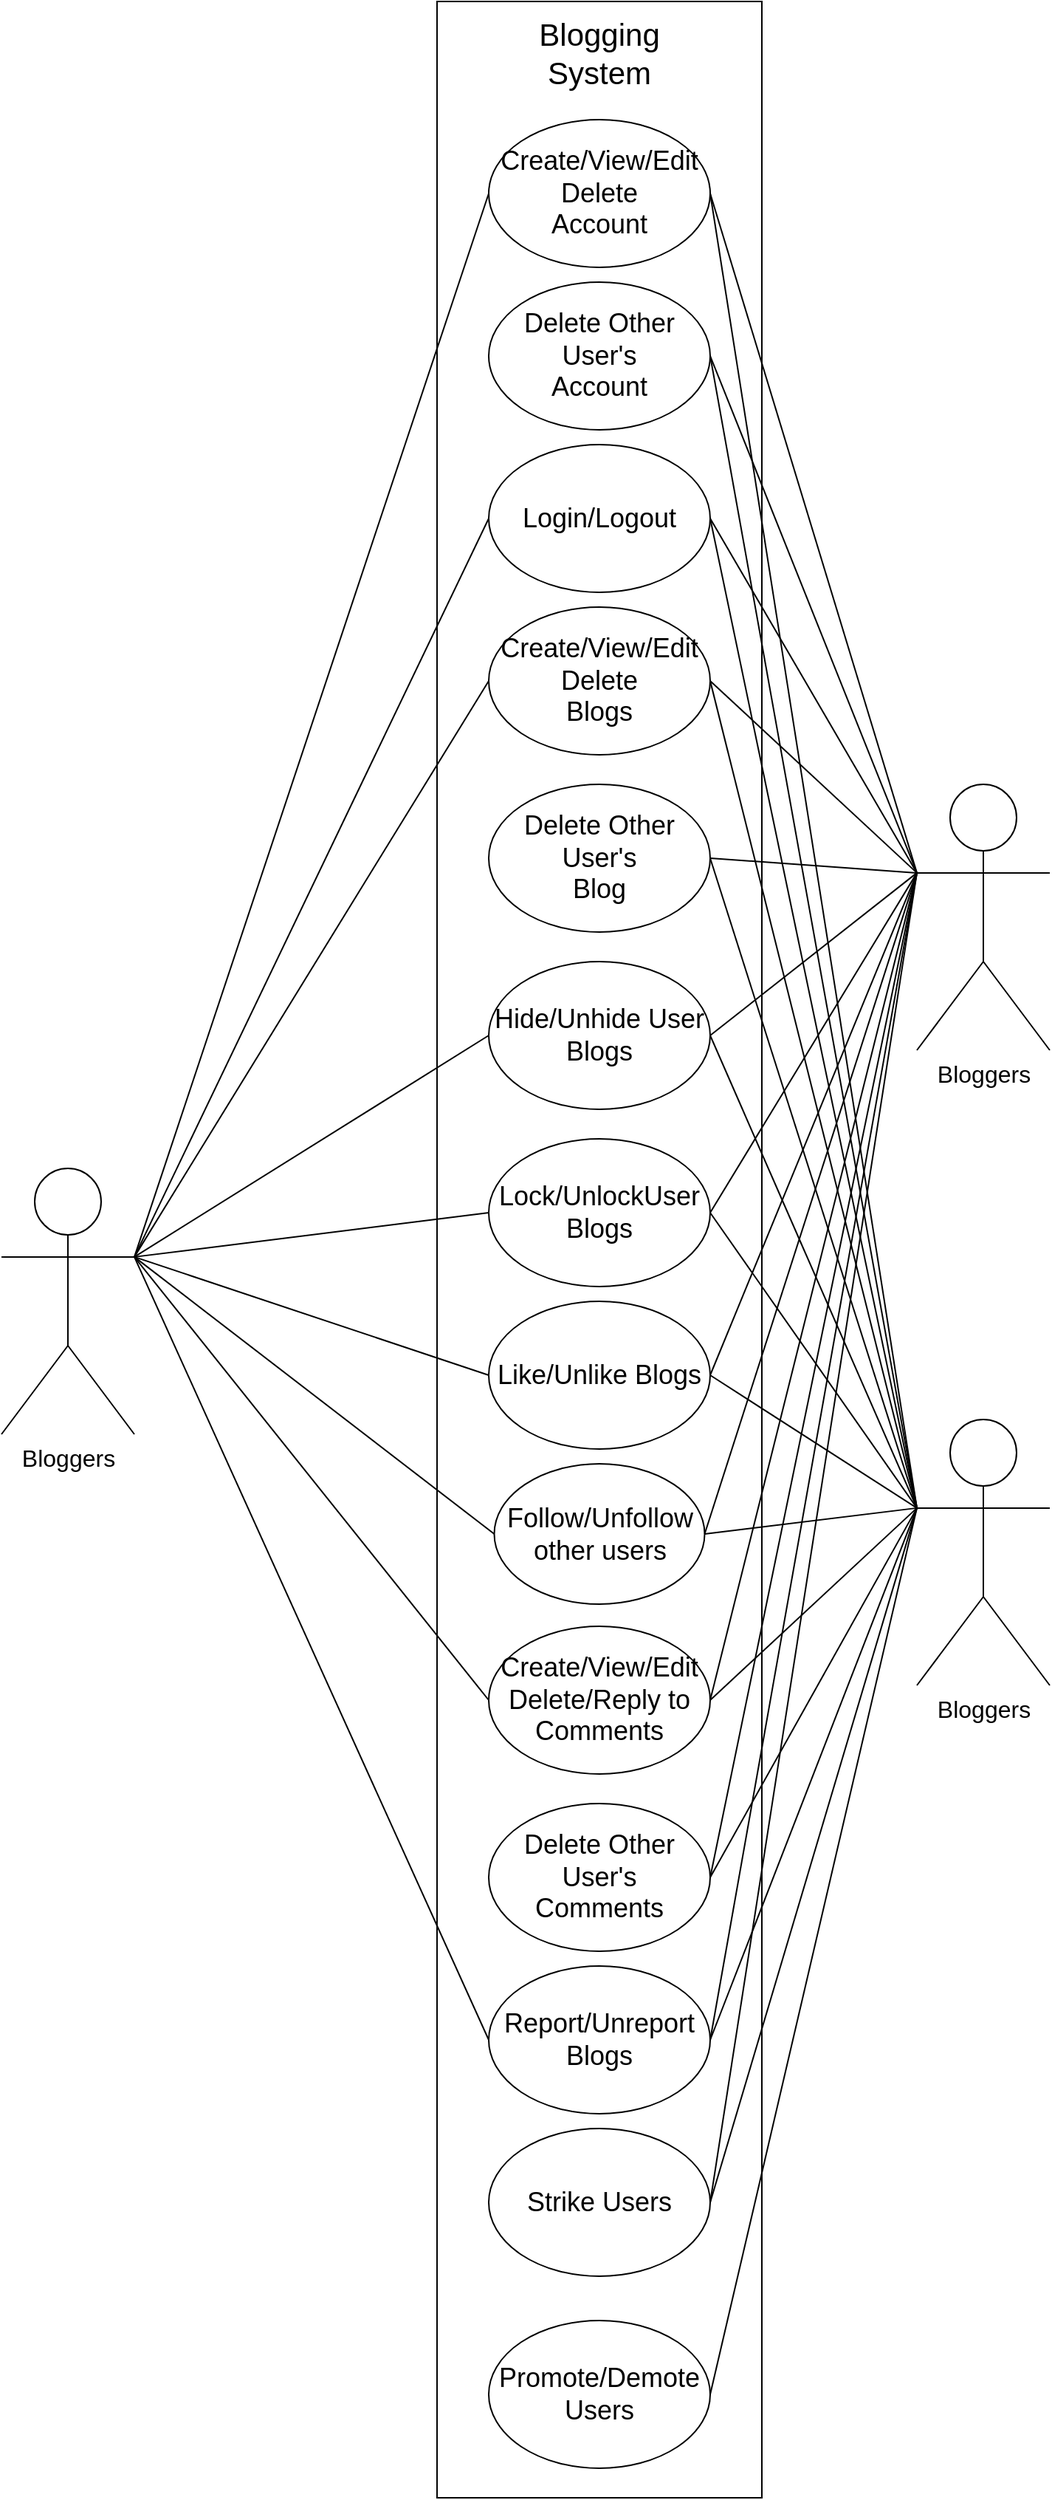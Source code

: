 <mxfile version="21.6.8" type="device">
  <diagram name="Page-1" id="PXXWk53pj_VzqcTciL4K">
    <mxGraphModel dx="1930" dy="1795" grid="1" gridSize="10" guides="1" tooltips="1" connect="1" arrows="1" fold="1" page="1" pageScale="1" pageWidth="850" pageHeight="1100" math="0" shadow="0">
      <root>
        <mxCell id="0" />
        <mxCell id="1" parent="0" />
        <mxCell id="YfRdmHhutZ6H8zP49Ec_-1" value="" style="rounded=0;whiteSpace=wrap;html=1;movable=1;resizable=1;rotatable=1;deletable=1;editable=1;locked=0;connectable=1;" parent="1" vertex="1">
          <mxGeometry x="-485" y="-1040" width="220" height="1690" as="geometry" />
        </mxCell>
        <mxCell id="YfRdmHhutZ6H8zP49Ec_-11" value="Bloggers" style="shape=umlActor;verticalLabelPosition=bottom;verticalAlign=top;html=1;outlineConnect=0;fontSize=16;" parent="1" vertex="1">
          <mxGeometry x="-780" y="-250" width="90" height="180" as="geometry" />
        </mxCell>
        <mxCell id="toZdKbl6UAY-xhzpBMlc-20" value="&lt;font style=&quot;font-size: 21px;&quot;&gt;Blogging System&lt;/font&gt;" style="text;html=1;strokeColor=none;fillColor=none;align=center;verticalAlign=middle;whiteSpace=wrap;rounded=0;strokeWidth=10;" parent="1" vertex="1">
          <mxGeometry x="-405" y="-1020" width="60" height="30" as="geometry" />
        </mxCell>
        <mxCell id="YfRdmHhutZ6H8zP49Ec_-4" value="Follow/Unfollow other users" style="ellipse;whiteSpace=wrap;html=1;fontSize=18;" parent="1" vertex="1">
          <mxGeometry x="-446.25" y="-50" width="142.5" height="95" as="geometry" />
        </mxCell>
        <mxCell id="YfRdmHhutZ6H8zP49Ec_-3" value="Login/Logout" style="ellipse;whiteSpace=wrap;html=1;fontSize=18;" parent="1" vertex="1">
          <mxGeometry x="-450" y="-740" width="150" height="100" as="geometry" />
        </mxCell>
        <mxCell id="YfRdmHhutZ6H8zP49Ec_-6" value="Like/Unlike Blogs" style="ellipse;whiteSpace=wrap;html=1;fontSize=18;" parent="1" vertex="1">
          <mxGeometry x="-450" y="-160" width="150" height="100" as="geometry" />
        </mxCell>
        <mxCell id="toZdKbl6UAY-xhzpBMlc-13" value="Hide/Unhide User Blogs" style="ellipse;whiteSpace=wrap;html=1;fontSize=18;" parent="1" vertex="1">
          <mxGeometry x="-449.995" y="-390" width="149.99" height="100" as="geometry" />
        </mxCell>
        <mxCell id="xuKyHUnO-eBhHFJ57BG4-125" style="edgeStyle=orthogonalEdgeStyle;rounded=0;orthogonalLoop=1;jettySize=auto;html=1;exitX=0.5;exitY=1;exitDx=0;exitDy=0;" parent="1" edge="1">
          <mxGeometry relative="1" as="geometry">
            <mxPoint x="-278.78" y="-700.0" as="sourcePoint" />
            <mxPoint x="-278.78" y="-700.0" as="targetPoint" />
          </mxGeometry>
        </mxCell>
        <mxCell id="ajALaZwcTu_M5yNKN79C-1" value="Create/View/Edit&lt;br style=&quot;font-size: 18px;&quot;&gt;Delete&lt;br style=&quot;font-size: 18px;&quot;&gt;Account" style="ellipse;whiteSpace=wrap;html=1;fontSize=18;" vertex="1" parent="1">
          <mxGeometry x="-450" y="-960" width="150" height="100" as="geometry" />
        </mxCell>
        <mxCell id="ajALaZwcTu_M5yNKN79C-4" value="Create/View/Edit&lt;br style=&quot;font-size: 18px;&quot;&gt;Delete&lt;br style=&quot;font-size: 18px;&quot;&gt;Blogs" style="ellipse;whiteSpace=wrap;html=1;fontSize=18;" vertex="1" parent="1">
          <mxGeometry x="-450" y="-630" width="150" height="100" as="geometry" />
        </mxCell>
        <mxCell id="ajALaZwcTu_M5yNKN79C-5" value="Lock/UnlockUser Blogs" style="ellipse;whiteSpace=wrap;html=1;fontSize=18;" vertex="1" parent="1">
          <mxGeometry x="-449.995" y="-270" width="149.99" height="100" as="geometry" />
        </mxCell>
        <mxCell id="ajALaZwcTu_M5yNKN79C-6" value="Create/View/Edit&lt;br style=&quot;font-size: 18px;&quot;&gt;Delete/Reply to&lt;br style=&quot;font-size: 18px;&quot;&gt;Comments" style="ellipse;whiteSpace=wrap;html=1;fontSize=18;" vertex="1" parent="1">
          <mxGeometry x="-450" y="60" width="150" height="100" as="geometry" />
        </mxCell>
        <mxCell id="ajALaZwcTu_M5yNKN79C-7" value="Report/Unreport&lt;br style=&quot;font-size: 18px;&quot;&gt;Blogs" style="ellipse;whiteSpace=wrap;html=1;fontSize=18;" vertex="1" parent="1">
          <mxGeometry x="-450" y="290" width="150" height="100" as="geometry" />
        </mxCell>
        <mxCell id="ajALaZwcTu_M5yNKN79C-8" value="Promote/Demote Users" style="ellipse;whiteSpace=wrap;html=1;fontSize=18;" vertex="1" parent="1">
          <mxGeometry x="-450" y="530" width="150" height="100" as="geometry" />
        </mxCell>
        <mxCell id="ajALaZwcTu_M5yNKN79C-9" value="Delete Other User&#39;s&lt;br style=&quot;border-color: var(--border-color); font-size: 18px;&quot;&gt;Account" style="ellipse;whiteSpace=wrap;html=1;fontSize=18;" vertex="1" parent="1">
          <mxGeometry x="-450" y="-850" width="150" height="100" as="geometry" />
        </mxCell>
        <mxCell id="ajALaZwcTu_M5yNKN79C-10" value="Delete Other User&#39;s&lt;br style=&quot;border-color: var(--border-color); font-size: 18px;&quot;&gt;Blog" style="ellipse;whiteSpace=wrap;html=1;fontSize=18;" vertex="1" parent="1">
          <mxGeometry x="-450" y="-510" width="150" height="100" as="geometry" />
        </mxCell>
        <mxCell id="ajALaZwcTu_M5yNKN79C-11" value="Delete Other User&#39;s&lt;br style=&quot;border-color: var(--border-color); font-size: 18px;&quot;&gt;Comments" style="ellipse;whiteSpace=wrap;html=1;fontSize=18;" vertex="1" parent="1">
          <mxGeometry x="-450" y="180" width="150" height="100" as="geometry" />
        </mxCell>
        <mxCell id="ajALaZwcTu_M5yNKN79C-12" value="Strike Users" style="ellipse;whiteSpace=wrap;html=1;fontSize=18;" vertex="1" parent="1">
          <mxGeometry x="-450" y="400" width="150" height="100" as="geometry" />
        </mxCell>
        <mxCell id="ajALaZwcTu_M5yNKN79C-16" value="" style="endArrow=none;html=1;rounded=0;entryX=0;entryY=0.5;entryDx=0;entryDy=0;exitX=1;exitY=0.333;exitDx=0;exitDy=0;exitPerimeter=0;" edge="1" parent="1" source="YfRdmHhutZ6H8zP49Ec_-11" target="ajALaZwcTu_M5yNKN79C-1">
          <mxGeometry width="50" height="50" relative="1" as="geometry">
            <mxPoint x="-650" y="-240" as="sourcePoint" />
            <mxPoint x="-600" y="-290" as="targetPoint" />
          </mxGeometry>
        </mxCell>
        <mxCell id="ajALaZwcTu_M5yNKN79C-17" value="" style="endArrow=none;html=1;rounded=0;entryX=0;entryY=0.5;entryDx=0;entryDy=0;exitX=1;exitY=0.333;exitDx=0;exitDy=0;exitPerimeter=0;" edge="1" parent="1" source="YfRdmHhutZ6H8zP49Ec_-11" target="YfRdmHhutZ6H8zP49Ec_-3">
          <mxGeometry width="50" height="50" relative="1" as="geometry">
            <mxPoint x="-640" y="-230" as="sourcePoint" />
            <mxPoint x="-475" y="-900" as="targetPoint" />
          </mxGeometry>
        </mxCell>
        <mxCell id="ajALaZwcTu_M5yNKN79C-18" value="" style="endArrow=none;html=1;rounded=0;entryX=0;entryY=0.5;entryDx=0;entryDy=0;exitX=1;exitY=0.333;exitDx=0;exitDy=0;exitPerimeter=0;" edge="1" parent="1" source="YfRdmHhutZ6H8zP49Ec_-11" target="ajALaZwcTu_M5yNKN79C-4">
          <mxGeometry width="50" height="50" relative="1" as="geometry">
            <mxPoint x="-630" y="-220" as="sourcePoint" />
            <mxPoint x="-475" y="-680" as="targetPoint" />
          </mxGeometry>
        </mxCell>
        <mxCell id="ajALaZwcTu_M5yNKN79C-19" value="" style="endArrow=none;html=1;rounded=0;entryX=0;entryY=0.5;entryDx=0;entryDy=0;exitX=1;exitY=0.333;exitDx=0;exitDy=0;exitPerimeter=0;" edge="1" parent="1" source="YfRdmHhutZ6H8zP49Ec_-11" target="toZdKbl6UAY-xhzpBMlc-13">
          <mxGeometry width="50" height="50" relative="1" as="geometry">
            <mxPoint x="-620" y="-210" as="sourcePoint" />
            <mxPoint x="-475" y="-570" as="targetPoint" />
          </mxGeometry>
        </mxCell>
        <mxCell id="ajALaZwcTu_M5yNKN79C-20" value="" style="endArrow=none;html=1;rounded=0;entryX=0;entryY=0.5;entryDx=0;entryDy=0;exitX=1;exitY=0.333;exitDx=0;exitDy=0;exitPerimeter=0;" edge="1" parent="1" source="YfRdmHhutZ6H8zP49Ec_-11" target="ajALaZwcTu_M5yNKN79C-5">
          <mxGeometry width="50" height="50" relative="1" as="geometry">
            <mxPoint x="-610" y="-200" as="sourcePoint" />
            <mxPoint x="-475" y="-330" as="targetPoint" />
          </mxGeometry>
        </mxCell>
        <mxCell id="ajALaZwcTu_M5yNKN79C-21" value="" style="endArrow=none;html=1;rounded=0;entryX=0;entryY=0.5;entryDx=0;entryDy=0;exitX=1;exitY=0.333;exitDx=0;exitDy=0;exitPerimeter=0;" edge="1" parent="1" source="YfRdmHhutZ6H8zP49Ec_-11" target="YfRdmHhutZ6H8zP49Ec_-6">
          <mxGeometry width="50" height="50" relative="1" as="geometry">
            <mxPoint x="-600" y="-190" as="sourcePoint" />
            <mxPoint x="-475" y="-210" as="targetPoint" />
          </mxGeometry>
        </mxCell>
        <mxCell id="ajALaZwcTu_M5yNKN79C-22" value="" style="endArrow=none;html=1;rounded=0;entryX=0;entryY=0.5;entryDx=0;entryDy=0;exitX=1;exitY=0.333;exitDx=0;exitDy=0;exitPerimeter=0;" edge="1" parent="1" source="YfRdmHhutZ6H8zP49Ec_-11" target="YfRdmHhutZ6H8zP49Ec_-4">
          <mxGeometry width="50" height="50" relative="1" as="geometry">
            <mxPoint x="-610" y="-160" as="sourcePoint" />
            <mxPoint x="-475" y="-100" as="targetPoint" />
          </mxGeometry>
        </mxCell>
        <mxCell id="ajALaZwcTu_M5yNKN79C-23" value="" style="endArrow=none;html=1;rounded=0;entryX=0;entryY=0.5;entryDx=0;entryDy=0;exitX=1;exitY=0.333;exitDx=0;exitDy=0;exitPerimeter=0;" edge="1" parent="1" source="YfRdmHhutZ6H8zP49Ec_-11" target="ajALaZwcTu_M5yNKN79C-6">
          <mxGeometry width="50" height="50" relative="1" as="geometry">
            <mxPoint x="-635" y="-120" as="sourcePoint" />
            <mxPoint x="-506" y="38" as="targetPoint" />
          </mxGeometry>
        </mxCell>
        <mxCell id="ajALaZwcTu_M5yNKN79C-24" value="" style="endArrow=none;html=1;rounded=0;entryX=0;entryY=0.5;entryDx=0;entryDy=0;exitX=1;exitY=0.333;exitDx=0;exitDy=0;exitPerimeter=0;" edge="1" parent="1" source="YfRdmHhutZ6H8zP49Ec_-11" target="ajALaZwcTu_M5yNKN79C-7">
          <mxGeometry width="50" height="50" relative="1" as="geometry">
            <mxPoint x="-640" y="-50" as="sourcePoint" />
            <mxPoint x="-490" y="180" as="targetPoint" />
          </mxGeometry>
        </mxCell>
        <mxCell id="ajALaZwcTu_M5yNKN79C-25" value="Bloggers" style="shape=umlActor;verticalLabelPosition=bottom;verticalAlign=top;html=1;outlineConnect=0;fontSize=16;flipH=1;" vertex="1" parent="1">
          <mxGeometry x="-160" y="-510" width="90" height="180" as="geometry" />
        </mxCell>
        <mxCell id="ajALaZwcTu_M5yNKN79C-26" value="" style="endArrow=none;html=1;rounded=0;entryX=1;entryY=0.5;entryDx=0;entryDy=0;exitX=1;exitY=0.333;exitDx=0;exitDy=0;exitPerimeter=0;" edge="1" parent="1" source="ajALaZwcTu_M5yNKN79C-25" target="ajALaZwcTu_M5yNKN79C-1">
          <mxGeometry width="50" height="50" relative="1" as="geometry">
            <mxPoint x="75" y="-640" as="sourcePoint" />
            <mxPoint x="-90" y="-1310" as="targetPoint" />
          </mxGeometry>
        </mxCell>
        <mxCell id="ajALaZwcTu_M5yNKN79C-27" value="" style="endArrow=none;html=1;rounded=0;entryX=1;entryY=0.5;entryDx=0;entryDy=0;exitX=1;exitY=0.333;exitDx=0;exitDy=0;exitPerimeter=0;" edge="1" parent="1" source="ajALaZwcTu_M5yNKN79C-25" target="ajALaZwcTu_M5yNKN79C-9">
          <mxGeometry width="50" height="50" relative="1" as="geometry">
            <mxPoint x="65" y="-630" as="sourcePoint" />
            <mxPoint x="-90" y="-1090" as="targetPoint" />
          </mxGeometry>
        </mxCell>
        <mxCell id="ajALaZwcTu_M5yNKN79C-28" value="" style="endArrow=none;html=1;rounded=0;entryX=1;entryY=0.5;entryDx=0;entryDy=0;exitX=1;exitY=0.333;exitDx=0;exitDy=0;exitPerimeter=0;" edge="1" parent="1" source="ajALaZwcTu_M5yNKN79C-25" target="YfRdmHhutZ6H8zP49Ec_-3">
          <mxGeometry width="50" height="50" relative="1" as="geometry">
            <mxPoint x="55" y="-620" as="sourcePoint" />
            <mxPoint x="-90" y="-980" as="targetPoint" />
          </mxGeometry>
        </mxCell>
        <mxCell id="ajALaZwcTu_M5yNKN79C-29" value="" style="endArrow=none;html=1;rounded=0;entryX=1;entryY=0.5;entryDx=0;entryDy=0;exitX=1;exitY=0.333;exitDx=0;exitDy=0;exitPerimeter=0;" edge="1" parent="1" source="ajALaZwcTu_M5yNKN79C-25" target="ajALaZwcTu_M5yNKN79C-4">
          <mxGeometry width="50" height="50" relative="1" as="geometry">
            <mxPoint x="45" y="-610" as="sourcePoint" />
            <mxPoint x="-90" y="-740" as="targetPoint" />
          </mxGeometry>
        </mxCell>
        <mxCell id="ajALaZwcTu_M5yNKN79C-30" value="" style="endArrow=none;html=1;rounded=0;entryX=1;entryY=0.5;entryDx=0;entryDy=0;exitX=1;exitY=0.333;exitDx=0;exitDy=0;exitPerimeter=0;" edge="1" parent="1" source="ajALaZwcTu_M5yNKN79C-25" target="YfRdmHhutZ6H8zP49Ec_-4">
          <mxGeometry width="50" height="50" relative="1" as="geometry">
            <mxPoint x="35" y="-600" as="sourcePoint" />
            <mxPoint x="-90" y="-620" as="targetPoint" />
          </mxGeometry>
        </mxCell>
        <mxCell id="ajALaZwcTu_M5yNKN79C-31" value="" style="endArrow=none;html=1;rounded=0;entryX=1;entryY=0.5;entryDx=0;entryDy=0;exitX=1;exitY=0.333;exitDx=0;exitDy=0;exitPerimeter=0;" edge="1" parent="1" source="ajALaZwcTu_M5yNKN79C-25" target="YfRdmHhutZ6H8zP49Ec_-6">
          <mxGeometry width="50" height="50" relative="1" as="geometry">
            <mxPoint x="25" y="-590" as="sourcePoint" />
            <mxPoint x="-90" y="-510" as="targetPoint" />
          </mxGeometry>
        </mxCell>
        <mxCell id="ajALaZwcTu_M5yNKN79C-32" value="" style="endArrow=none;html=1;rounded=0;entryX=1;entryY=0.5;entryDx=0;entryDy=0;exitX=1;exitY=0.333;exitDx=0;exitDy=0;exitPerimeter=0;" edge="1" parent="1" source="ajALaZwcTu_M5yNKN79C-25" target="ajALaZwcTu_M5yNKN79C-5">
          <mxGeometry width="50" height="50" relative="1" as="geometry">
            <mxPoint x="39" y="-560" as="sourcePoint" />
            <mxPoint x="-90" y="-402" as="targetPoint" />
          </mxGeometry>
        </mxCell>
        <mxCell id="ajALaZwcTu_M5yNKN79C-33" value="" style="endArrow=none;html=1;rounded=0;entryX=1;entryY=0.5;entryDx=0;entryDy=0;exitX=1;exitY=0.333;exitDx=0;exitDy=0;exitPerimeter=0;" edge="1" parent="1" source="ajALaZwcTu_M5yNKN79C-25" target="toZdKbl6UAY-xhzpBMlc-13">
          <mxGeometry width="50" height="50" relative="1" as="geometry">
            <mxPoint x="60" y="-520" as="sourcePoint" />
            <mxPoint x="-90" y="-290" as="targetPoint" />
          </mxGeometry>
        </mxCell>
        <mxCell id="ajALaZwcTu_M5yNKN79C-34" value="" style="endArrow=none;html=1;rounded=0;entryX=1;entryY=0.5;entryDx=0;entryDy=0;exitX=1;exitY=0.333;exitDx=0;exitDy=0;exitPerimeter=0;" edge="1" parent="1" source="ajALaZwcTu_M5yNKN79C-25" target="ajALaZwcTu_M5yNKN79C-10">
          <mxGeometry width="50" height="50" relative="1" as="geometry">
            <mxPoint x="65" y="-450" as="sourcePoint" />
            <mxPoint x="-90" y="-60" as="targetPoint" />
          </mxGeometry>
        </mxCell>
        <mxCell id="ajALaZwcTu_M5yNKN79C-35" value="" style="endArrow=none;html=1;rounded=0;exitX=1;exitY=0.5;exitDx=0;exitDy=0;entryX=1;entryY=0.333;entryDx=0;entryDy=0;entryPerimeter=0;" edge="1" parent="1" source="ajALaZwcTu_M5yNKN79C-6" target="ajALaZwcTu_M5yNKN79C-25">
          <mxGeometry width="50" height="50" relative="1" as="geometry">
            <mxPoint x="-160" y="10" as="sourcePoint" />
            <mxPoint x="-110" y="-40" as="targetPoint" />
          </mxGeometry>
        </mxCell>
        <mxCell id="ajALaZwcTu_M5yNKN79C-36" value="" style="endArrow=none;html=1;rounded=0;exitX=1;exitY=0.5;exitDx=0;exitDy=0;entryX=1;entryY=0.333;entryDx=0;entryDy=0;entryPerimeter=0;" edge="1" parent="1" source="ajALaZwcTu_M5yNKN79C-11" target="ajALaZwcTu_M5yNKN79C-25">
          <mxGeometry width="50" height="50" relative="1" as="geometry">
            <mxPoint x="-230" y="180" as="sourcePoint" />
            <mxPoint x="-180" y="130" as="targetPoint" />
          </mxGeometry>
        </mxCell>
        <mxCell id="ajALaZwcTu_M5yNKN79C-37" value="" style="endArrow=none;html=1;rounded=0;exitX=1;exitY=0.5;exitDx=0;exitDy=0;entryX=1;entryY=0.333;entryDx=0;entryDy=0;entryPerimeter=0;" edge="1" parent="1" source="ajALaZwcTu_M5yNKN79C-7" target="ajALaZwcTu_M5yNKN79C-25">
          <mxGeometry width="50" height="50" relative="1" as="geometry">
            <mxPoint x="-130" y="310" as="sourcePoint" />
            <mxPoint x="-80" y="260" as="targetPoint" />
          </mxGeometry>
        </mxCell>
        <mxCell id="ajALaZwcTu_M5yNKN79C-38" value="" style="endArrow=none;html=1;rounded=0;exitX=1;exitY=0.5;exitDx=0;exitDy=0;entryX=1;entryY=0.333;entryDx=0;entryDy=0;entryPerimeter=0;" edge="1" parent="1" source="ajALaZwcTu_M5yNKN79C-12" target="ajALaZwcTu_M5yNKN79C-25">
          <mxGeometry width="50" height="50" relative="1" as="geometry">
            <mxPoint x="-230" y="440" as="sourcePoint" />
            <mxPoint x="-180" y="390" as="targetPoint" />
          </mxGeometry>
        </mxCell>
        <mxCell id="ajALaZwcTu_M5yNKN79C-39" value="Bloggers" style="shape=umlActor;verticalLabelPosition=bottom;verticalAlign=top;html=1;outlineConnect=0;fontSize=16;flipH=1;" vertex="1" parent="1">
          <mxGeometry x="-160" y="-80" width="90" height="180" as="geometry" />
        </mxCell>
        <mxCell id="ajALaZwcTu_M5yNKN79C-40" value="" style="endArrow=none;html=1;rounded=0;entryX=1;entryY=0.5;entryDx=0;entryDy=0;exitX=1;exitY=0.333;exitDx=0;exitDy=0;exitPerimeter=0;" edge="1" parent="1" source="ajALaZwcTu_M5yNKN79C-39" target="ajALaZwcTu_M5yNKN79C-1">
          <mxGeometry width="50" height="50" relative="1" as="geometry">
            <mxPoint x="44" y="130" as="sourcePoint" />
            <mxPoint x="-366" y="-140" as="targetPoint" />
          </mxGeometry>
        </mxCell>
        <mxCell id="ajALaZwcTu_M5yNKN79C-41" value="" style="endArrow=none;html=1;rounded=0;entryX=1;entryY=0.5;entryDx=0;entryDy=0;exitX=1;exitY=0.333;exitDx=0;exitDy=0;exitPerimeter=0;" edge="1" parent="1" source="ajALaZwcTu_M5yNKN79C-39" target="YfRdmHhutZ6H8zP49Ec_-3">
          <mxGeometry width="50" height="50" relative="1" as="geometry">
            <mxPoint x="34" y="140" as="sourcePoint" />
            <mxPoint x="-366" y="-30" as="targetPoint" />
          </mxGeometry>
        </mxCell>
        <mxCell id="ajALaZwcTu_M5yNKN79C-42" value="" style="endArrow=none;html=1;rounded=0;entryX=1;entryY=0.5;entryDx=0;entryDy=0;exitX=1;exitY=0.333;exitDx=0;exitDy=0;exitPerimeter=0;" edge="1" parent="1" source="ajALaZwcTu_M5yNKN79C-39" target="ajALaZwcTu_M5yNKN79C-4">
          <mxGeometry width="50" height="50" relative="1" as="geometry">
            <mxPoint x="24" y="150" as="sourcePoint" />
            <mxPoint x="-366" y="80" as="targetPoint" />
          </mxGeometry>
        </mxCell>
        <mxCell id="ajALaZwcTu_M5yNKN79C-43" value="" style="endArrow=none;html=1;rounded=0;entryX=1;entryY=0.5;entryDx=0;entryDy=0;exitX=1;exitY=0.333;exitDx=0;exitDy=0;exitPerimeter=0;" edge="1" parent="1" source="ajALaZwcTu_M5yNKN79C-39" target="ajALaZwcTu_M5yNKN79C-10">
          <mxGeometry width="50" height="50" relative="1" as="geometry">
            <mxPoint x="14" y="160" as="sourcePoint" />
            <mxPoint x="-366" y="190" as="targetPoint" />
          </mxGeometry>
        </mxCell>
        <mxCell id="ajALaZwcTu_M5yNKN79C-44" value="" style="endArrow=none;html=1;rounded=0;entryX=1;entryY=0.5;entryDx=0;entryDy=0;exitX=1;exitY=0.333;exitDx=0;exitDy=0;exitPerimeter=0;" edge="1" parent="1" source="ajALaZwcTu_M5yNKN79C-39" target="ajALaZwcTu_M5yNKN79C-6">
          <mxGeometry width="50" height="50" relative="1" as="geometry">
            <mxPoint x="4" y="170" as="sourcePoint" />
            <mxPoint x="-370" y="768" as="targetPoint" />
          </mxGeometry>
        </mxCell>
        <mxCell id="ajALaZwcTu_M5yNKN79C-45" value="" style="endArrow=none;html=1;rounded=0;entryX=1;entryY=0.5;entryDx=0;entryDy=0;exitX=1;exitY=0.333;exitDx=0;exitDy=0;exitPerimeter=0;" edge="1" parent="1" source="ajALaZwcTu_M5yNKN79C-39" target="YfRdmHhutZ6H8zP49Ec_-4">
          <mxGeometry width="50" height="50" relative="1" as="geometry">
            <mxPoint x="-6" y="180" as="sourcePoint" />
            <mxPoint x="-366" y="660" as="targetPoint" />
          </mxGeometry>
        </mxCell>
        <mxCell id="ajALaZwcTu_M5yNKN79C-46" value="" style="endArrow=none;html=1;rounded=0;entryX=1;entryY=0.5;entryDx=0;entryDy=0;exitX=1;exitY=0.333;exitDx=0;exitDy=0;exitPerimeter=0;" edge="1" parent="1" source="ajALaZwcTu_M5yNKN79C-39" target="YfRdmHhutZ6H8zP49Ec_-6">
          <mxGeometry width="50" height="50" relative="1" as="geometry">
            <mxPoint x="8" y="210" as="sourcePoint" />
            <mxPoint x="-366" y="550" as="targetPoint" />
          </mxGeometry>
        </mxCell>
        <mxCell id="ajALaZwcTu_M5yNKN79C-47" value="" style="endArrow=none;html=1;rounded=0;entryX=1;entryY=0.5;entryDx=0;entryDy=0;exitX=1;exitY=0.333;exitDx=0;exitDy=0;exitPerimeter=0;" edge="1" parent="1" source="ajALaZwcTu_M5yNKN79C-39" target="ajALaZwcTu_M5yNKN79C-5">
          <mxGeometry width="50" height="50" relative="1" as="geometry">
            <mxPoint x="29" y="250" as="sourcePoint" />
            <mxPoint x="-366" y="430" as="targetPoint" />
          </mxGeometry>
        </mxCell>
        <mxCell id="ajALaZwcTu_M5yNKN79C-48" value="" style="endArrow=none;html=1;rounded=0;entryX=1;entryY=0.5;entryDx=0;entryDy=0;exitX=1;exitY=0.333;exitDx=0;exitDy=0;exitPerimeter=0;" edge="1" parent="1" source="ajALaZwcTu_M5yNKN79C-39" target="toZdKbl6UAY-xhzpBMlc-13">
          <mxGeometry width="50" height="50" relative="1" as="geometry">
            <mxPoint x="34" y="320" as="sourcePoint" />
            <mxPoint x="-366" y="310" as="targetPoint" />
          </mxGeometry>
        </mxCell>
        <mxCell id="ajALaZwcTu_M5yNKN79C-49" value="" style="endArrow=none;html=1;rounded=0;exitX=1;exitY=0.5;exitDx=0;exitDy=0;entryX=1;entryY=0.333;entryDx=0;entryDy=0;entryPerimeter=0;" edge="1" parent="1" target="ajALaZwcTu_M5yNKN79C-39" source="ajALaZwcTu_M5yNKN79C-11">
          <mxGeometry width="50" height="50" relative="1" as="geometry">
            <mxPoint x="-366" y="880" as="sourcePoint" />
            <mxPoint x="-141" y="730" as="targetPoint" />
          </mxGeometry>
        </mxCell>
        <mxCell id="ajALaZwcTu_M5yNKN79C-50" value="" style="endArrow=none;html=1;rounded=0;exitX=1;exitY=0.5;exitDx=0;exitDy=0;entryX=1;entryY=0.333;entryDx=0;entryDy=0;entryPerimeter=0;" edge="1" parent="1" target="ajALaZwcTu_M5yNKN79C-39" source="ajALaZwcTu_M5yNKN79C-7">
          <mxGeometry width="50" height="50" relative="1" as="geometry">
            <mxPoint x="-366" y="1000" as="sourcePoint" />
            <mxPoint x="-211" y="900" as="targetPoint" />
          </mxGeometry>
        </mxCell>
        <mxCell id="ajALaZwcTu_M5yNKN79C-51" value="" style="endArrow=none;html=1;rounded=0;entryX=1;entryY=0.333;entryDx=0;entryDy=0;entryPerimeter=0;exitX=1;exitY=0.5;exitDx=0;exitDy=0;" edge="1" parent="1" target="ajALaZwcTu_M5yNKN79C-39" source="ajALaZwcTu_M5yNKN79C-12">
          <mxGeometry width="50" height="50" relative="1" as="geometry">
            <mxPoint x="-260" y="417.143" as="sourcePoint" />
            <mxPoint x="-111" y="1030" as="targetPoint" />
          </mxGeometry>
        </mxCell>
        <mxCell id="ajALaZwcTu_M5yNKN79C-52" value="" style="endArrow=none;html=1;rounded=0;exitX=1;exitY=0.5;exitDx=0;exitDy=0;entryX=1;entryY=0.333;entryDx=0;entryDy=0;entryPerimeter=0;" edge="1" parent="1" target="ajALaZwcTu_M5yNKN79C-39" source="ajALaZwcTu_M5yNKN79C-8">
          <mxGeometry width="50" height="50" relative="1" as="geometry">
            <mxPoint x="-366" y="1220" as="sourcePoint" />
            <mxPoint x="-211" y="1160" as="targetPoint" />
          </mxGeometry>
        </mxCell>
        <mxCell id="ajALaZwcTu_M5yNKN79C-53" value="" style="endArrow=none;html=1;rounded=0;entryX=1;entryY=0.5;entryDx=0;entryDy=0;exitX=1;exitY=0.333;exitDx=0;exitDy=0;exitPerimeter=0;" edge="1" parent="1" source="ajALaZwcTu_M5yNKN79C-39" target="ajALaZwcTu_M5yNKN79C-9">
          <mxGeometry width="50" height="50" relative="1" as="geometry">
            <mxPoint x="-190" y="-740" as="sourcePoint" />
            <mxPoint x="-140" y="-790" as="targetPoint" />
          </mxGeometry>
        </mxCell>
      </root>
    </mxGraphModel>
  </diagram>
</mxfile>
